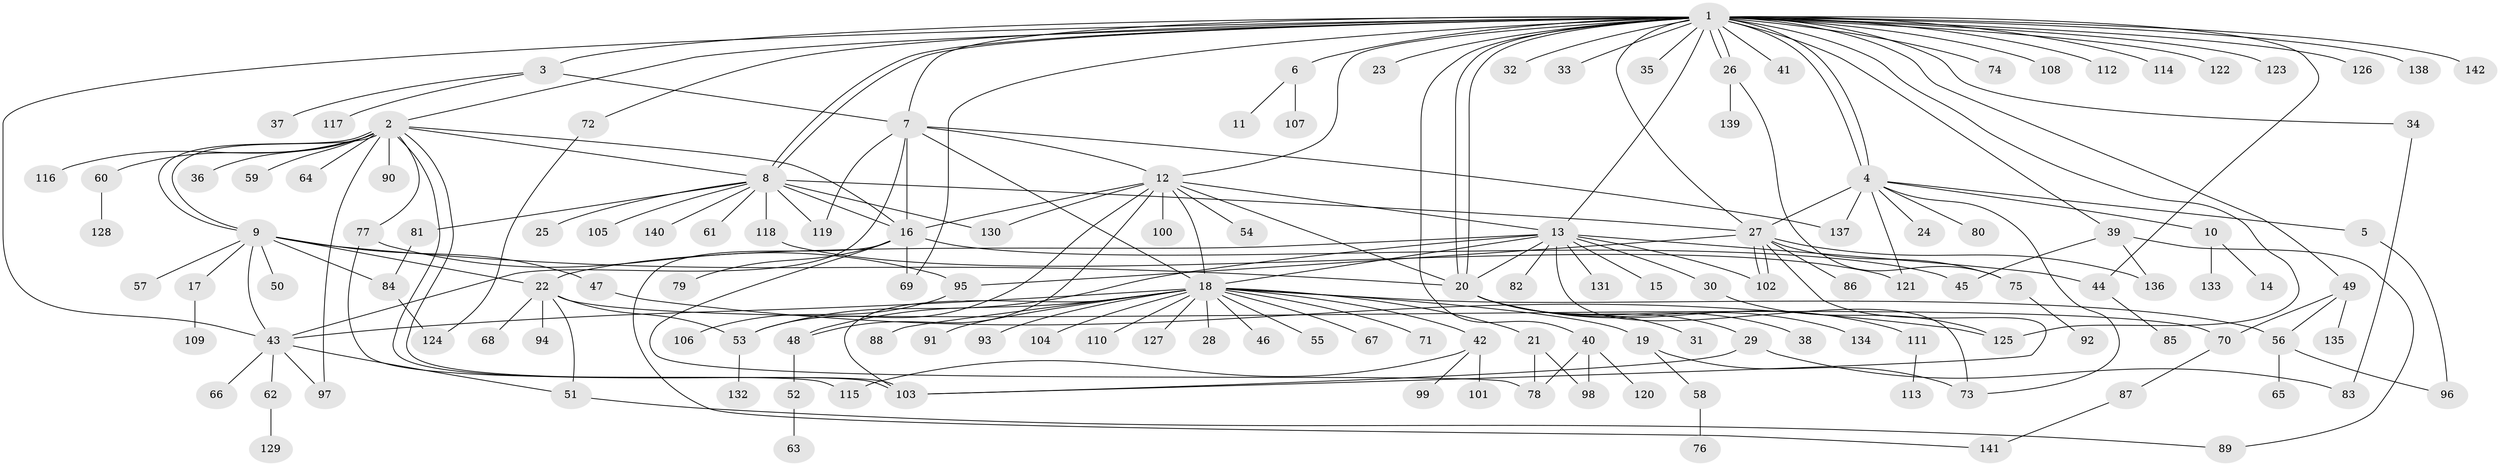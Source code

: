 // coarse degree distribution, {38: 0.008771929824561403, 16: 0.008771929824561403, 3: 0.14912280701754385, 10: 0.02631578947368421, 2: 0.14912280701754385, 8: 0.03508771929824561, 12: 0.008771929824561403, 1: 0.5614035087719298, 18: 0.008771929824561403, 22: 0.008771929824561403, 9: 0.008771929824561403, 4: 0.02631578947368421}
// Generated by graph-tools (version 1.1) at 2025/23/03/03/25 07:23:52]
// undirected, 142 vertices, 201 edges
graph export_dot {
graph [start="1"]
  node [color=gray90,style=filled];
  1;
  2;
  3;
  4;
  5;
  6;
  7;
  8;
  9;
  10;
  11;
  12;
  13;
  14;
  15;
  16;
  17;
  18;
  19;
  20;
  21;
  22;
  23;
  24;
  25;
  26;
  27;
  28;
  29;
  30;
  31;
  32;
  33;
  34;
  35;
  36;
  37;
  38;
  39;
  40;
  41;
  42;
  43;
  44;
  45;
  46;
  47;
  48;
  49;
  50;
  51;
  52;
  53;
  54;
  55;
  56;
  57;
  58;
  59;
  60;
  61;
  62;
  63;
  64;
  65;
  66;
  67;
  68;
  69;
  70;
  71;
  72;
  73;
  74;
  75;
  76;
  77;
  78;
  79;
  80;
  81;
  82;
  83;
  84;
  85;
  86;
  87;
  88;
  89;
  90;
  91;
  92;
  93;
  94;
  95;
  96;
  97;
  98;
  99;
  100;
  101;
  102;
  103;
  104;
  105;
  106;
  107;
  108;
  109;
  110;
  111;
  112;
  113;
  114;
  115;
  116;
  117;
  118;
  119;
  120;
  121;
  122;
  123;
  124;
  125;
  126;
  127;
  128;
  129;
  130;
  131;
  132;
  133;
  134;
  135;
  136;
  137;
  138;
  139;
  140;
  141;
  142;
  1 -- 2;
  1 -- 3;
  1 -- 4;
  1 -- 4;
  1 -- 6;
  1 -- 7;
  1 -- 8;
  1 -- 8;
  1 -- 12;
  1 -- 13;
  1 -- 20;
  1 -- 20;
  1 -- 23;
  1 -- 26;
  1 -- 26;
  1 -- 27;
  1 -- 32;
  1 -- 33;
  1 -- 34;
  1 -- 35;
  1 -- 39;
  1 -- 40;
  1 -- 41;
  1 -- 43;
  1 -- 44;
  1 -- 49;
  1 -- 69;
  1 -- 72;
  1 -- 74;
  1 -- 108;
  1 -- 112;
  1 -- 114;
  1 -- 122;
  1 -- 123;
  1 -- 125;
  1 -- 126;
  1 -- 138;
  1 -- 142;
  2 -- 8;
  2 -- 9;
  2 -- 9;
  2 -- 16;
  2 -- 36;
  2 -- 59;
  2 -- 60;
  2 -- 64;
  2 -- 77;
  2 -- 90;
  2 -- 97;
  2 -- 103;
  2 -- 103;
  2 -- 116;
  3 -- 7;
  3 -- 37;
  3 -- 117;
  4 -- 5;
  4 -- 10;
  4 -- 24;
  4 -- 27;
  4 -- 73;
  4 -- 80;
  4 -- 121;
  4 -- 137;
  5 -- 96;
  6 -- 11;
  6 -- 107;
  7 -- 12;
  7 -- 16;
  7 -- 18;
  7 -- 43;
  7 -- 119;
  7 -- 137;
  8 -- 16;
  8 -- 25;
  8 -- 27;
  8 -- 61;
  8 -- 81;
  8 -- 105;
  8 -- 118;
  8 -- 119;
  8 -- 130;
  8 -- 140;
  9 -- 17;
  9 -- 20;
  9 -- 22;
  9 -- 43;
  9 -- 47;
  9 -- 50;
  9 -- 57;
  9 -- 84;
  10 -- 14;
  10 -- 133;
  12 -- 13;
  12 -- 16;
  12 -- 18;
  12 -- 20;
  12 -- 48;
  12 -- 53;
  12 -- 54;
  12 -- 100;
  12 -- 130;
  13 -- 15;
  13 -- 18;
  13 -- 20;
  13 -- 22;
  13 -- 30;
  13 -- 44;
  13 -- 53;
  13 -- 73;
  13 -- 82;
  13 -- 102;
  13 -- 131;
  16 -- 45;
  16 -- 69;
  16 -- 78;
  16 -- 79;
  16 -- 141;
  17 -- 109;
  18 -- 19;
  18 -- 21;
  18 -- 28;
  18 -- 42;
  18 -- 43;
  18 -- 46;
  18 -- 48;
  18 -- 55;
  18 -- 56;
  18 -- 67;
  18 -- 71;
  18 -- 88;
  18 -- 91;
  18 -- 93;
  18 -- 103;
  18 -- 104;
  18 -- 110;
  18 -- 127;
  19 -- 58;
  19 -- 73;
  20 -- 29;
  20 -- 31;
  20 -- 38;
  20 -- 111;
  20 -- 134;
  21 -- 78;
  21 -- 98;
  22 -- 51;
  22 -- 53;
  22 -- 68;
  22 -- 70;
  22 -- 94;
  26 -- 75;
  26 -- 139;
  27 -- 75;
  27 -- 86;
  27 -- 95;
  27 -- 102;
  27 -- 102;
  27 -- 103;
  27 -- 136;
  29 -- 83;
  29 -- 103;
  30 -- 125;
  34 -- 83;
  39 -- 45;
  39 -- 89;
  39 -- 136;
  40 -- 78;
  40 -- 98;
  40 -- 120;
  42 -- 99;
  42 -- 101;
  42 -- 115;
  43 -- 51;
  43 -- 62;
  43 -- 66;
  43 -- 97;
  44 -- 85;
  47 -- 125;
  48 -- 52;
  49 -- 56;
  49 -- 70;
  49 -- 135;
  51 -- 89;
  52 -- 63;
  53 -- 132;
  56 -- 65;
  56 -- 96;
  58 -- 76;
  60 -- 128;
  62 -- 129;
  70 -- 87;
  72 -- 124;
  75 -- 92;
  77 -- 95;
  77 -- 115;
  81 -- 84;
  84 -- 124;
  87 -- 141;
  95 -- 106;
  111 -- 113;
  118 -- 121;
}
